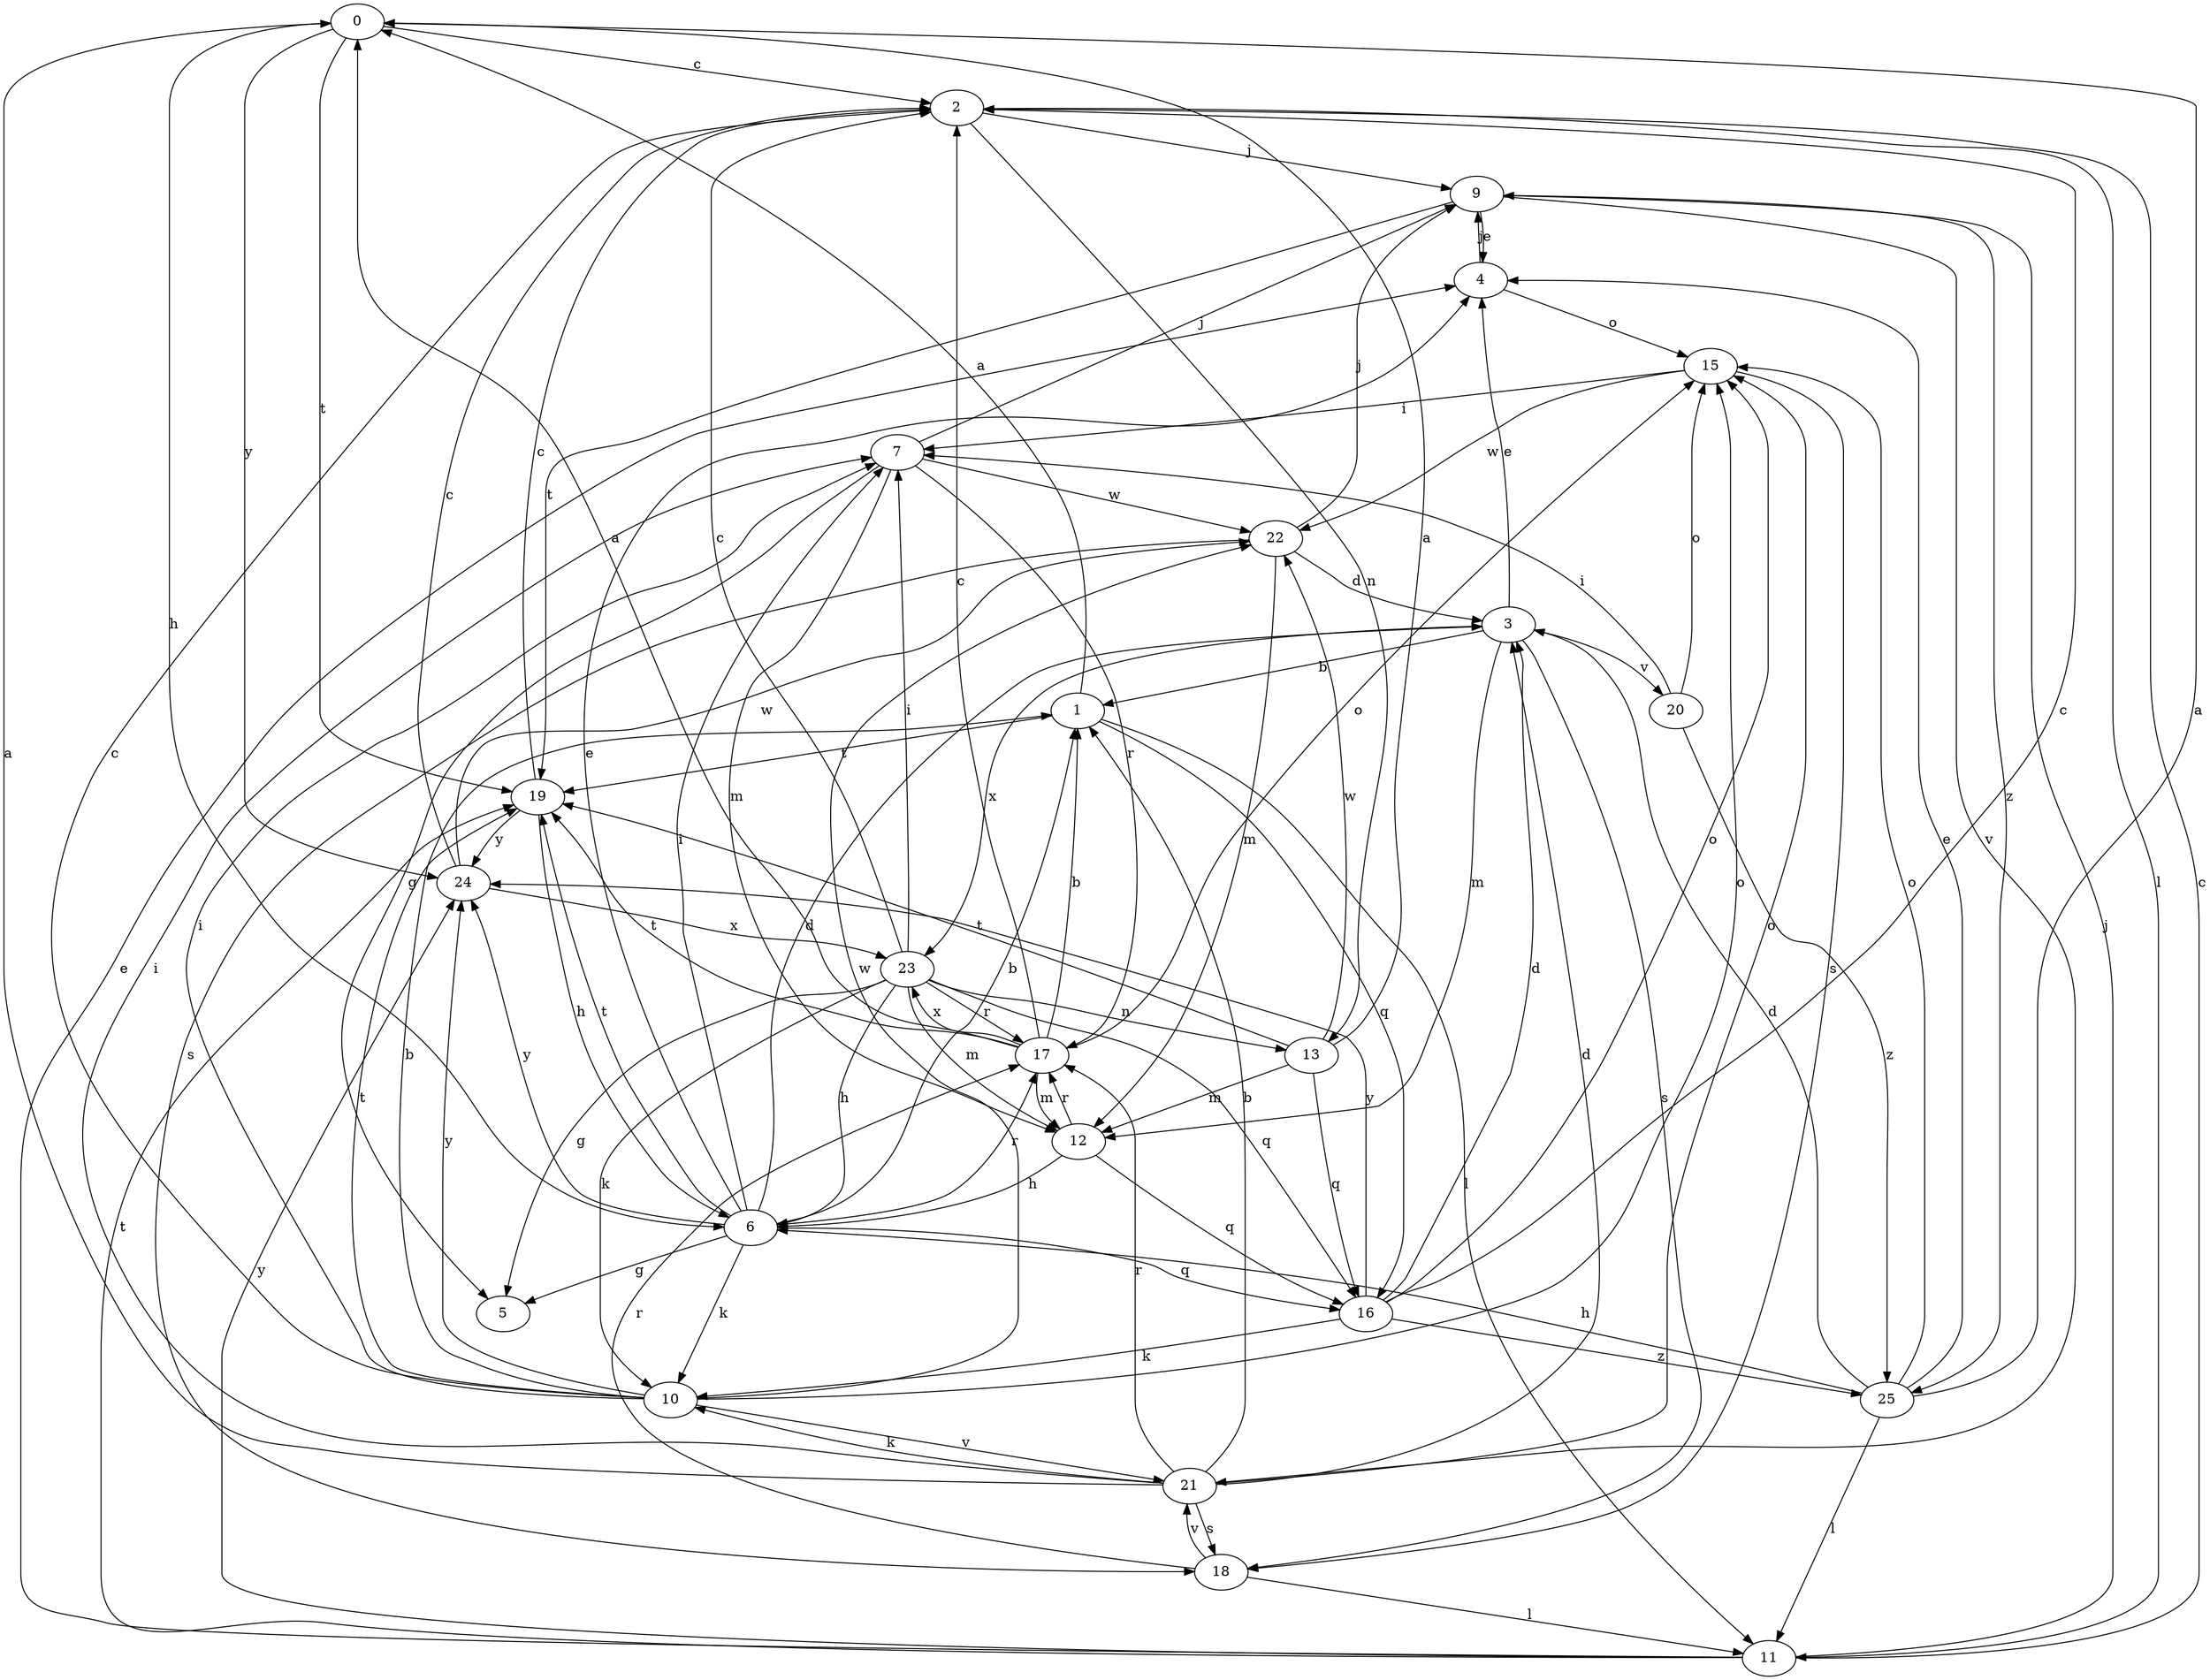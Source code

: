 strict digraph  {
0;
1;
2;
3;
4;
5;
6;
7;
9;
10;
11;
12;
13;
15;
16;
17;
18;
19;
20;
21;
22;
23;
24;
25;
0 -> 2  [label=c];
0 -> 6  [label=h];
0 -> 19  [label=t];
0 -> 24  [label=y];
1 -> 0  [label=a];
1 -> 11  [label=l];
1 -> 16  [label=q];
1 -> 19  [label=t];
2 -> 9  [label=j];
2 -> 11  [label=l];
2 -> 13  [label=n];
3 -> 1  [label=b];
3 -> 4  [label=e];
3 -> 12  [label=m];
3 -> 18  [label=s];
3 -> 20  [label=v];
3 -> 23  [label=x];
4 -> 9  [label=j];
4 -> 15  [label=o];
6 -> 1  [label=b];
6 -> 3  [label=d];
6 -> 4  [label=e];
6 -> 5  [label=g];
6 -> 7  [label=i];
6 -> 10  [label=k];
6 -> 16  [label=q];
6 -> 17  [label=r];
6 -> 19  [label=t];
6 -> 24  [label=y];
7 -> 5  [label=g];
7 -> 9  [label=j];
7 -> 12  [label=m];
7 -> 17  [label=r];
7 -> 22  [label=w];
9 -> 4  [label=e];
9 -> 19  [label=t];
9 -> 21  [label=v];
9 -> 25  [label=z];
10 -> 1  [label=b];
10 -> 2  [label=c];
10 -> 7  [label=i];
10 -> 15  [label=o];
10 -> 19  [label=t];
10 -> 21  [label=v];
10 -> 22  [label=w];
10 -> 24  [label=y];
11 -> 2  [label=c];
11 -> 4  [label=e];
11 -> 9  [label=j];
11 -> 19  [label=t];
11 -> 24  [label=y];
12 -> 6  [label=h];
12 -> 16  [label=q];
12 -> 17  [label=r];
13 -> 0  [label=a];
13 -> 12  [label=m];
13 -> 16  [label=q];
13 -> 19  [label=t];
13 -> 22  [label=w];
15 -> 7  [label=i];
15 -> 18  [label=s];
15 -> 22  [label=w];
16 -> 2  [label=c];
16 -> 3  [label=d];
16 -> 10  [label=k];
16 -> 15  [label=o];
16 -> 24  [label=y];
16 -> 25  [label=z];
17 -> 0  [label=a];
17 -> 1  [label=b];
17 -> 2  [label=c];
17 -> 12  [label=m];
17 -> 15  [label=o];
17 -> 19  [label=t];
17 -> 23  [label=x];
18 -> 11  [label=l];
18 -> 17  [label=r];
18 -> 21  [label=v];
19 -> 2  [label=c];
19 -> 6  [label=h];
19 -> 24  [label=y];
20 -> 7  [label=i];
20 -> 15  [label=o];
20 -> 25  [label=z];
21 -> 0  [label=a];
21 -> 1  [label=b];
21 -> 3  [label=d];
21 -> 7  [label=i];
21 -> 10  [label=k];
21 -> 15  [label=o];
21 -> 17  [label=r];
21 -> 18  [label=s];
22 -> 3  [label=d];
22 -> 9  [label=j];
22 -> 12  [label=m];
22 -> 18  [label=s];
23 -> 2  [label=c];
23 -> 5  [label=g];
23 -> 6  [label=h];
23 -> 7  [label=i];
23 -> 10  [label=k];
23 -> 12  [label=m];
23 -> 13  [label=n];
23 -> 16  [label=q];
23 -> 17  [label=r];
24 -> 2  [label=c];
24 -> 22  [label=w];
24 -> 23  [label=x];
25 -> 0  [label=a];
25 -> 3  [label=d];
25 -> 4  [label=e];
25 -> 6  [label=h];
25 -> 11  [label=l];
25 -> 15  [label=o];
}
